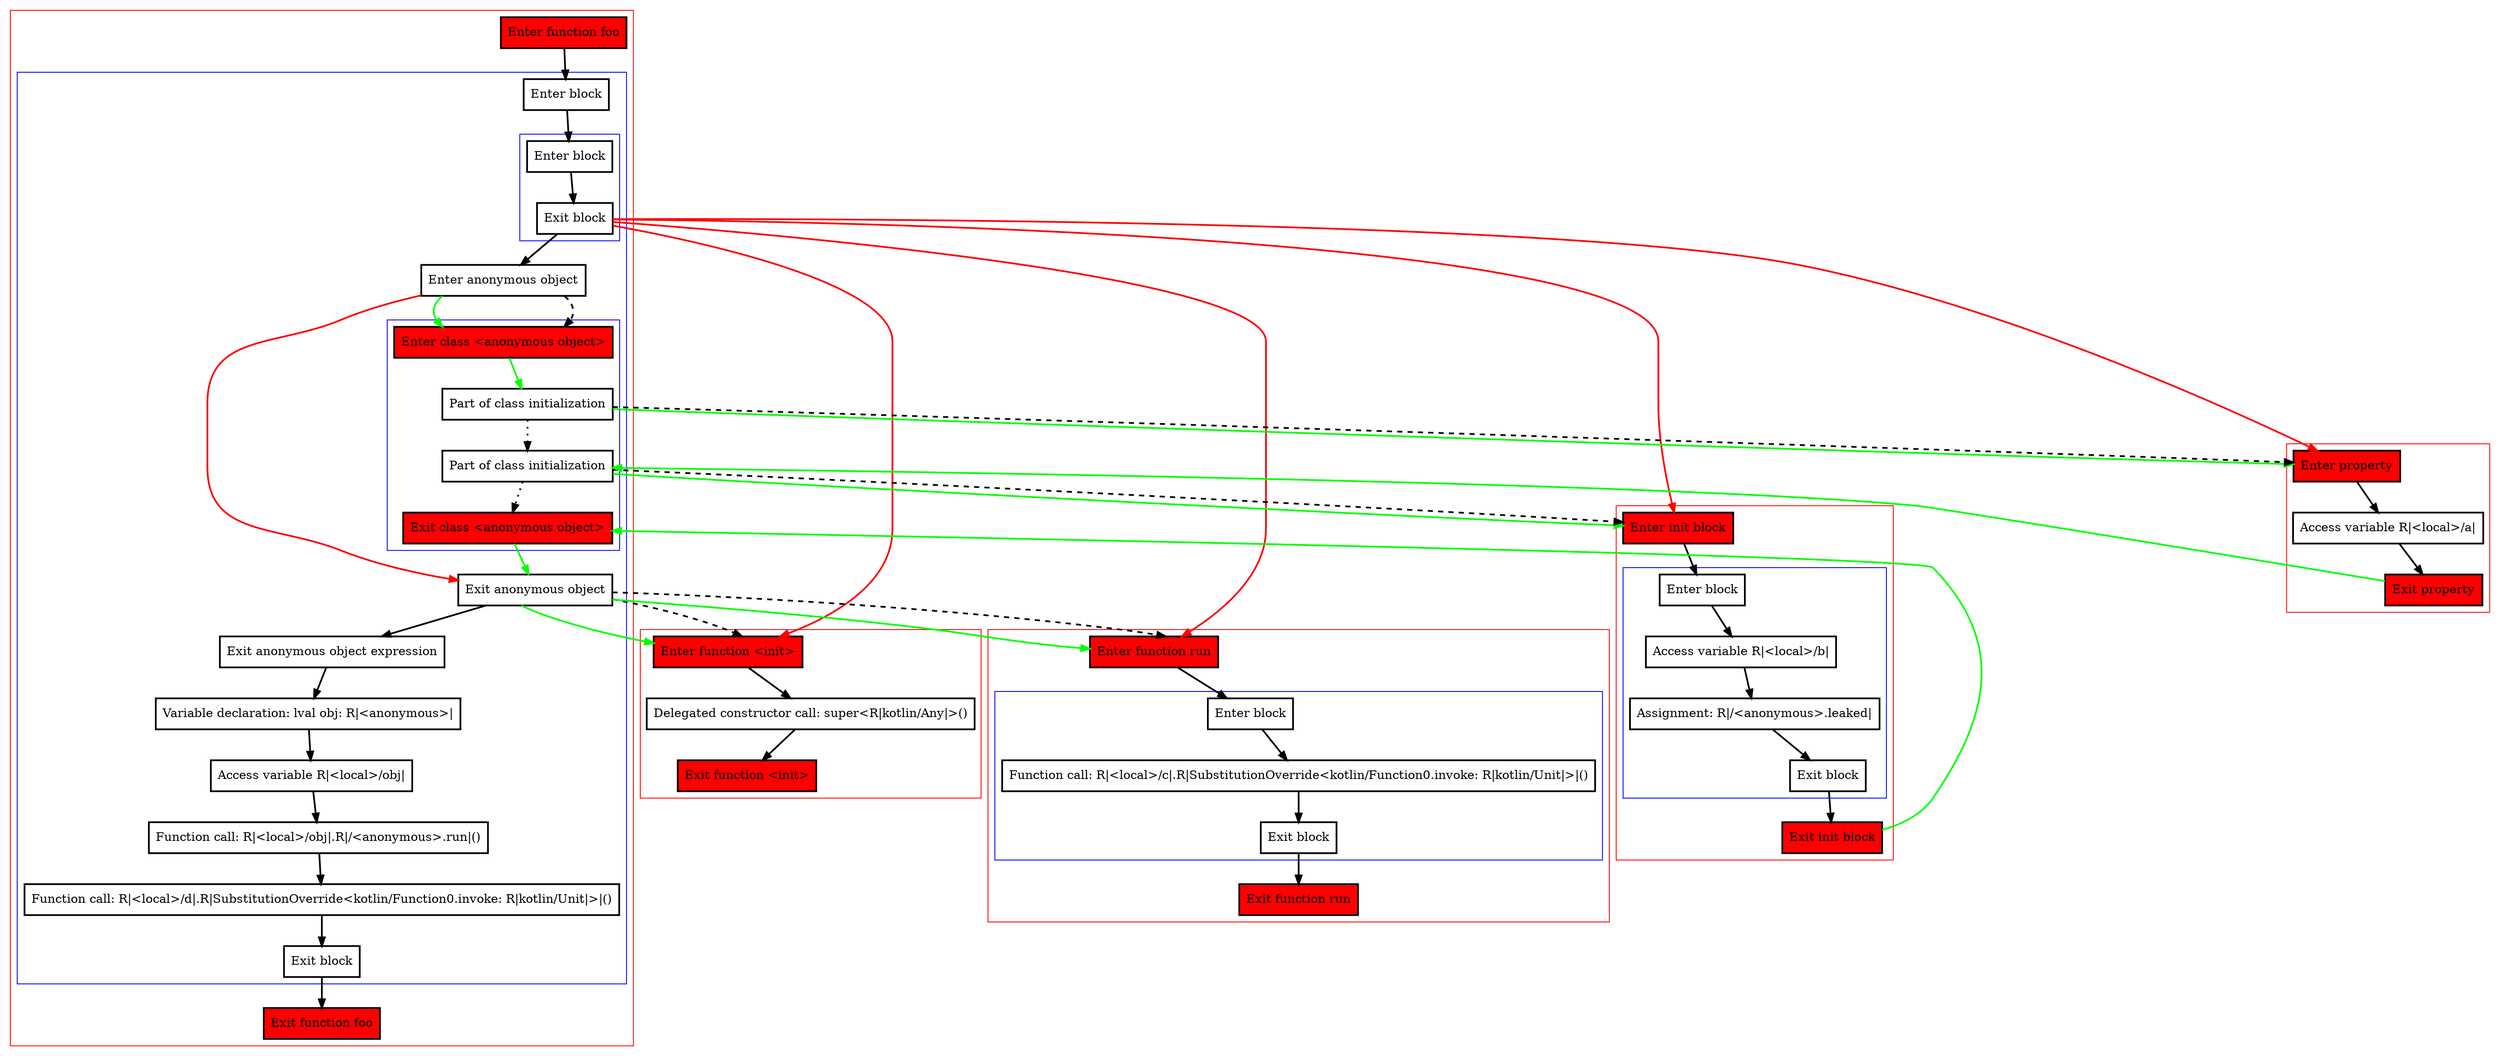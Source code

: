 digraph inAnonymousObject_kt {
    graph [nodesep=3]
    node [shape=box penwidth=2]
    edge [penwidth=2]

    subgraph cluster_0 {
        color=red
        0 [label="Enter function foo" style="filled" fillcolor=red];
        subgraph cluster_1 {
            color=blue
            1 [label="Enter block"];
            subgraph cluster_2 {
                color=blue
                2 [label="Enter block"];
                3 [label="Exit block"];
            }
            4 [label="Enter anonymous object"];
            subgraph cluster_3 {
                color=blue
                13 [label="Enter class <anonymous object>" style="filled" fillcolor=red];
                14 [label="Part of class initialization"];
                15 [label="Part of class initialization"];
                16 [label="Exit class <anonymous object>" style="filled" fillcolor=red];
            }
            5 [label="Exit anonymous object"];
            6 [label="Exit anonymous object expression"];
            7 [label="Variable declaration: lval obj: R|<anonymous>|"];
            8 [label="Access variable R|<local>/obj|"];
            9 [label="Function call: R|<local>/obj|.R|/<anonymous>.run|()"];
            10 [label="Function call: R|<local>/d|.R|SubstitutionOverride<kotlin/Function0.invoke: R|kotlin/Unit|>|()"];
            11 [label="Exit block"];
        }
        12 [label="Exit function foo" style="filled" fillcolor=red];
    }
    0 -> {1};
    1 -> {2};
    2 -> {3};
    3 -> {4};
    3 -> {37 40 43 49} [color=red];
    4 -> {5} [color=red];
    4 -> {13} [color=green];
    4 -> {13} [style=dashed];
    5 -> {6};
    5 -> {37 49} [color=green];
    5 -> {37 49} [style=dashed];
    6 -> {7};
    7 -> {8};
    8 -> {9};
    9 -> {10};
    10 -> {11};
    11 -> {12};
    13 -> {14} [color=green];
    14 -> {15} [style=dotted];
    14 -> {40} [color=green];
    14 -> {40} [style=dashed];
    15 -> {16} [style=dotted];
    15 -> {43} [color=green];
    15 -> {43} [style=dashed];
    16 -> {5} [color=green];

    subgraph cluster_4 {
        color=red
        37 [label="Enter function <init>" style="filled" fillcolor=red];
        38 [label="Delegated constructor call: super<R|kotlin/Any|>()"];
        39 [label="Exit function <init>" style="filled" fillcolor=red];
    }
    37 -> {38};
    38 -> {39};

    subgraph cluster_5 {
        color=red
        40 [label="Enter property" style="filled" fillcolor=red];
        41 [label="Access variable R|<local>/a|"];
        42 [label="Exit property" style="filled" fillcolor=red];
    }
    40 -> {41};
    41 -> {42};
    42 -> {15} [color=green];

    subgraph cluster_6 {
        color=red
        43 [label="Enter init block" style="filled" fillcolor=red];
        subgraph cluster_7 {
            color=blue
            44 [label="Enter block"];
            45 [label="Access variable R|<local>/b|"];
            46 [label="Assignment: R|/<anonymous>.leaked|"];
            47 [label="Exit block"];
        }
        48 [label="Exit init block" style="filled" fillcolor=red];
    }
    43 -> {44};
    44 -> {45};
    45 -> {46};
    46 -> {47};
    47 -> {48};
    48 -> {16} [color=green];

    subgraph cluster_8 {
        color=red
        49 [label="Enter function run" style="filled" fillcolor=red];
        subgraph cluster_9 {
            color=blue
            50 [label="Enter block"];
            51 [label="Function call: R|<local>/c|.R|SubstitutionOverride<kotlin/Function0.invoke: R|kotlin/Unit|>|()"];
            52 [label="Exit block"];
        }
        53 [label="Exit function run" style="filled" fillcolor=red];
    }
    49 -> {50};
    50 -> {51};
    51 -> {52};
    52 -> {53};

}
